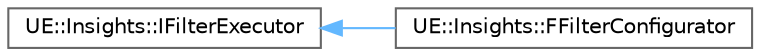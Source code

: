 digraph "Graphical Class Hierarchy"
{
 // INTERACTIVE_SVG=YES
 // LATEX_PDF_SIZE
  bgcolor="transparent";
  edge [fontname=Helvetica,fontsize=10,labelfontname=Helvetica,labelfontsize=10];
  node [fontname=Helvetica,fontsize=10,shape=box,height=0.2,width=0.4];
  rankdir="LR";
  Node0 [id="Node000000",label="UE::Insights::IFilterExecutor",height=0.2,width=0.4,color="grey40", fillcolor="white", style="filled",URL="$d2/d46/classUE_1_1Insights_1_1IFilterExecutor.html",tooltip=" "];
  Node0 -> Node1 [id="edge9339_Node000000_Node000001",dir="back",color="steelblue1",style="solid",tooltip=" "];
  Node1 [id="Node000001",label="UE::Insights::FFilterConfigurator",height=0.2,width=0.4,color="grey40", fillcolor="white", style="filled",URL="$d3/dc2/classUE_1_1Insights_1_1FFilterConfigurator.html",tooltip=" "];
}
